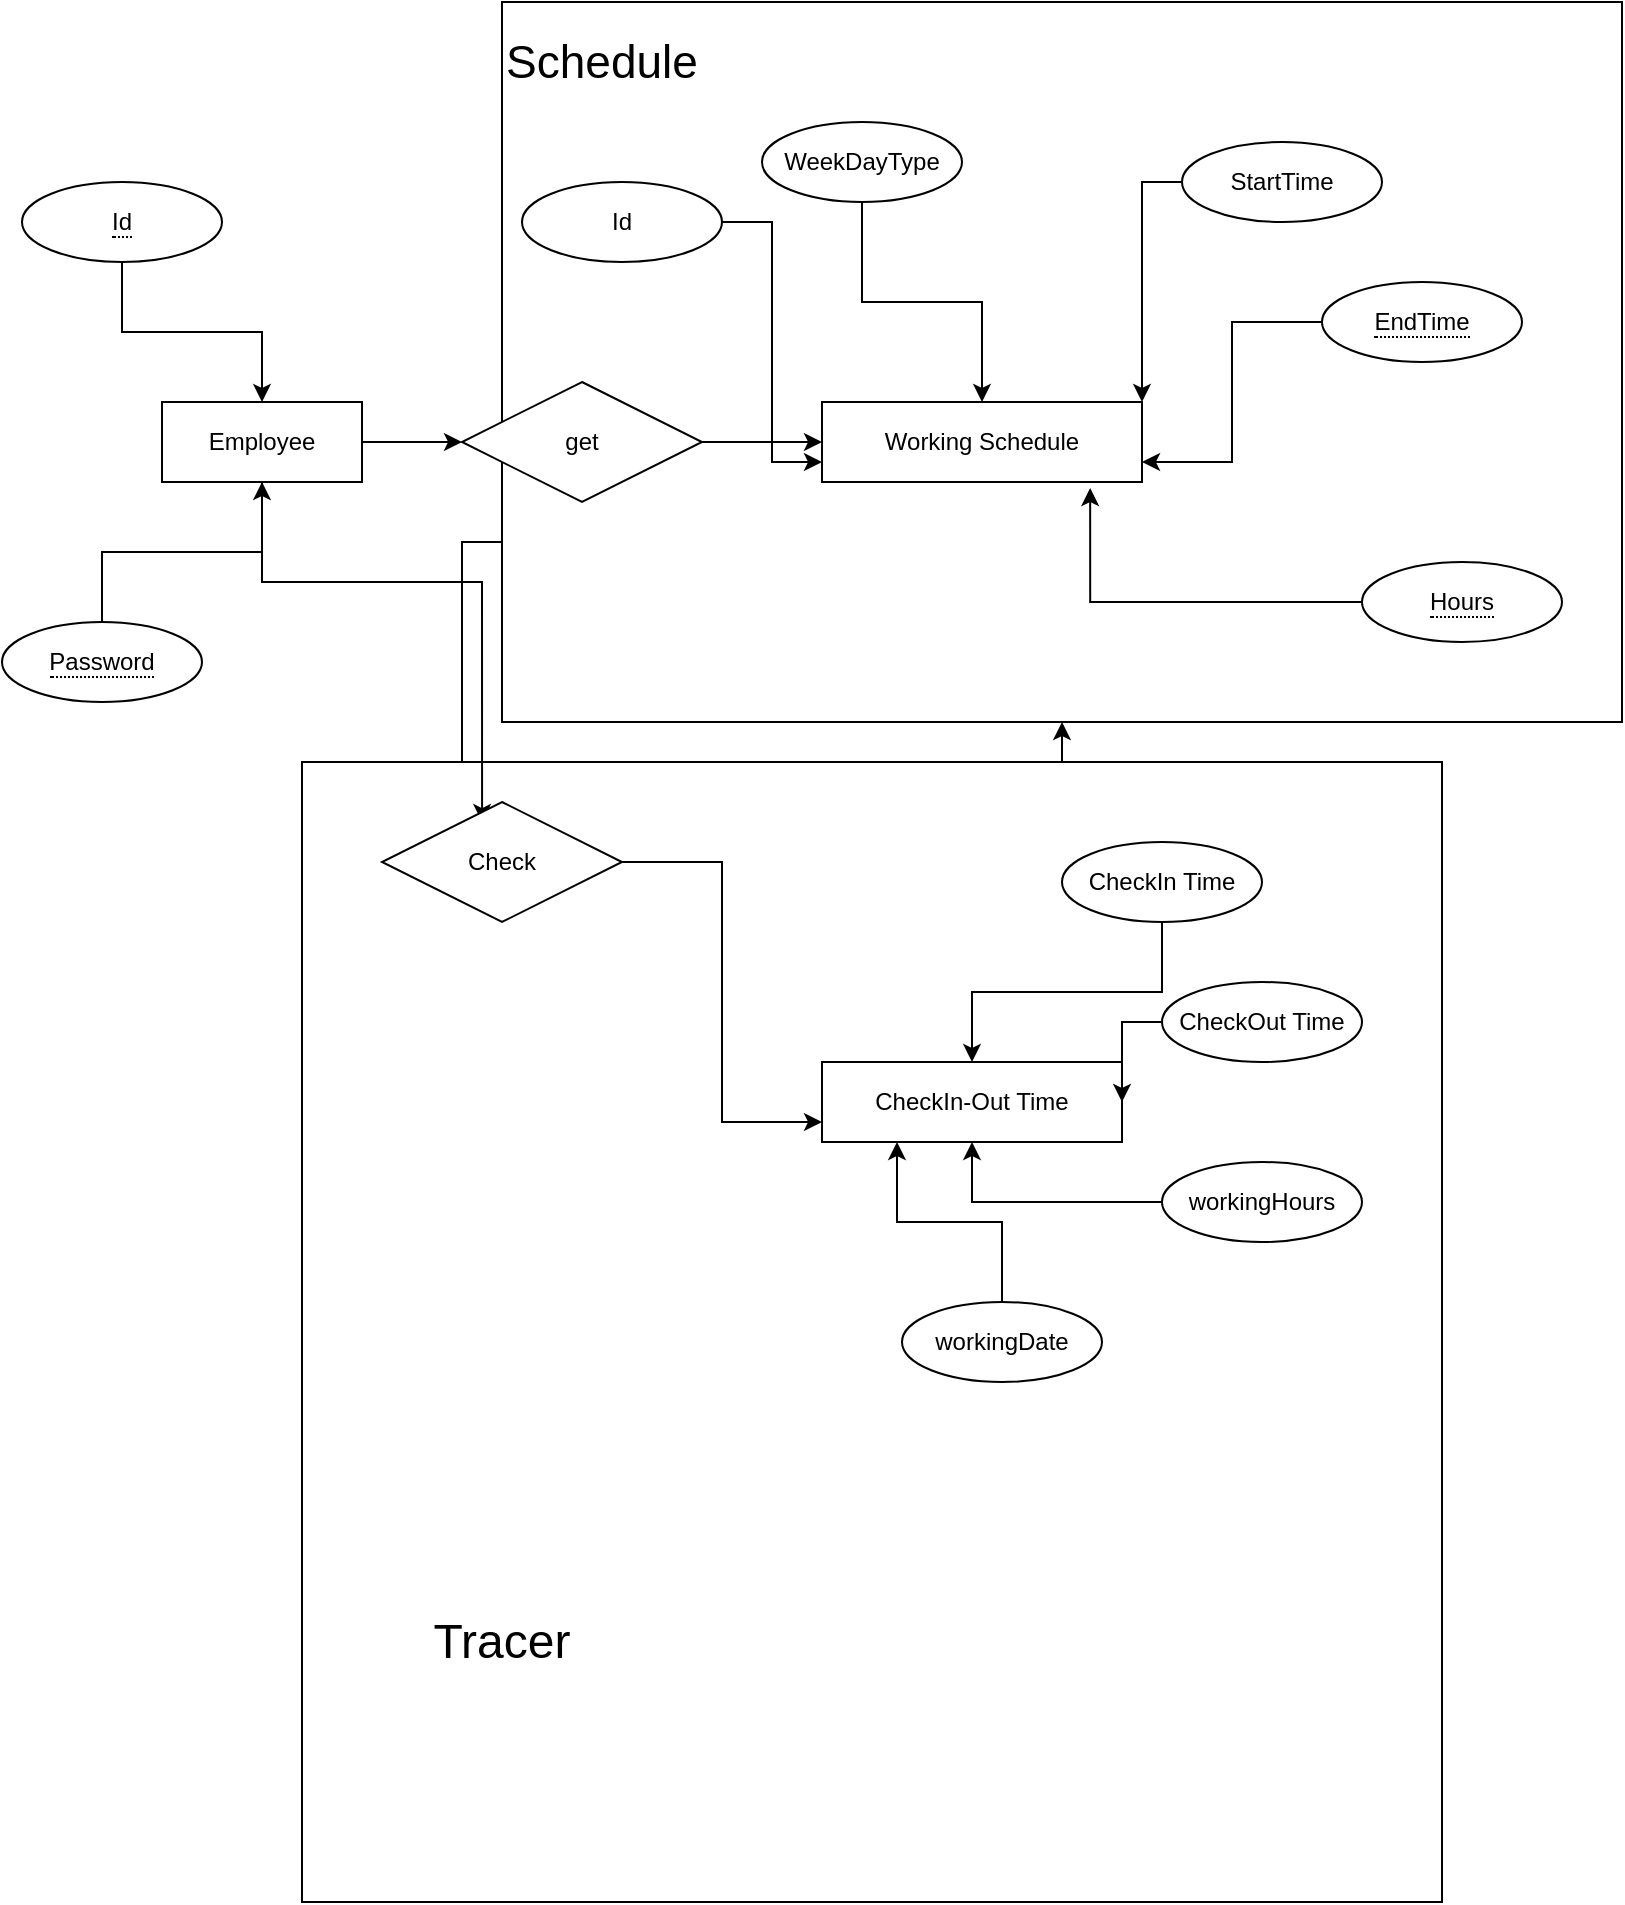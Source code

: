 ﻿<mxfile version="14.7.4" type="embed"><diagram id="WtoI8rleKbLQLg0CLOOO" name="Page-1"><mxGraphModel dx="880" dy="515" grid="1" gridSize="10" guides="1" tooltips="1" connect="1" arrows="1" fold="1" page="1" pageScale="1" pageWidth="850" pageHeight="1100" math="0" shadow="0"><root><mxCell id="0"/><mxCell id="1" parent="0"/><mxCell id="39" value="" style="rounded=0;whiteSpace=wrap;html=1;" parent="1" vertex="1"><mxGeometry x="280" y="150" width="560" height="360" as="geometry"/></mxCell><mxCell id="37" value="" style="whiteSpace=wrap;html=1;aspect=fixed;" parent="1" vertex="1"><mxGeometry x="180" y="530" width="570" height="570" as="geometry"/></mxCell><mxCell id="12" style="edgeStyle=orthogonalEdgeStyle;rounded=0;orthogonalLoop=1;jettySize=auto;html=1;" parent="1" source="4" target="11" edge="1"><mxGeometry relative="1" as="geometry"/></mxCell><mxCell id="31" style="edgeStyle=orthogonalEdgeStyle;rounded=0;orthogonalLoop=1;jettySize=auto;html=1;entryX=0.417;entryY=0.167;entryDx=0;entryDy=0;entryPerimeter=0;" parent="1" source="4" target="30" edge="1"><mxGeometry relative="1" as="geometry"><Array as="points"><mxPoint x="160" y="440"/><mxPoint x="270" y="440"/></Array></mxGeometry></mxCell><mxCell id="4" value="Employee" style="whiteSpace=wrap;html=1;align=center;" parent="1" vertex="1"><mxGeometry x="110" y="350" width="100" height="40" as="geometry"/></mxCell><mxCell id="5" value="Working Schedule" style="whiteSpace=wrap;html=1;align=center;" parent="1" vertex="1"><mxGeometry x="440" y="350" width="160" height="40" as="geometry"/></mxCell><mxCell id="6" value="CheckIn-Out Time" style="whiteSpace=wrap;html=1;align=center;" parent="1" vertex="1"><mxGeometry x="440" y="680" width="150" height="40" as="geometry"/></mxCell><mxCell id="9" style="edgeStyle=orthogonalEdgeStyle;rounded=0;orthogonalLoop=1;jettySize=auto;html=1;" parent="1" source="7" target="4" edge="1"><mxGeometry relative="1" as="geometry"/></mxCell><mxCell id="7" value="&lt;span style=&quot;border-bottom: 1px dotted&quot;&gt;Id&lt;/span&gt;" style="ellipse;whiteSpace=wrap;html=1;align=center;" parent="1" vertex="1"><mxGeometry x="40" y="240" width="100" height="40" as="geometry"/></mxCell><mxCell id="10" style="edgeStyle=orthogonalEdgeStyle;rounded=0;orthogonalLoop=1;jettySize=auto;html=1;" parent="1" source="8" target="4" edge="1"><mxGeometry relative="1" as="geometry"/></mxCell><mxCell id="8" value="&lt;span style=&quot;border-bottom: 1px dotted&quot;&gt;Password&lt;/span&gt;" style="ellipse;whiteSpace=wrap;html=1;align=center;" parent="1" vertex="1"><mxGeometry x="30" y="460" width="100" height="40" as="geometry"/></mxCell><mxCell id="13" style="edgeStyle=orthogonalEdgeStyle;rounded=0;orthogonalLoop=1;jettySize=auto;html=1;entryX=0;entryY=0.5;entryDx=0;entryDy=0;" parent="1" source="11" target="5" edge="1"><mxGeometry relative="1" as="geometry"/></mxCell><mxCell id="11" value="get" style="shape=rhombus;perimeter=rhombusPerimeter;whiteSpace=wrap;html=1;align=center;" parent="1" vertex="1"><mxGeometry x="260" y="340" width="120" height="60" as="geometry"/></mxCell><mxCell id="15" style="edgeStyle=orthogonalEdgeStyle;rounded=0;orthogonalLoop=1;jettySize=auto;html=1;" parent="1" source="14" target="5" edge="1"><mxGeometry relative="1" as="geometry"/></mxCell><mxCell id="14" value="WeekDayType" style="ellipse;whiteSpace=wrap;html=1;align=center;" parent="1" vertex="1"><mxGeometry x="410" y="210" width="100" height="40" as="geometry"/></mxCell><mxCell id="20" style="edgeStyle=orthogonalEdgeStyle;rounded=0;orthogonalLoop=1;jettySize=auto;html=1;entryX=1;entryY=0;entryDx=0;entryDy=0;" parent="1" source="16" target="5" edge="1"><mxGeometry relative="1" as="geometry"/></mxCell><mxCell id="16" value="StartTime" style="ellipse;whiteSpace=wrap;html=1;align=center;" parent="1" vertex="1"><mxGeometry x="620" y="220" width="100" height="40" as="geometry"/></mxCell><mxCell id="21" style="edgeStyle=orthogonalEdgeStyle;rounded=0;orthogonalLoop=1;jettySize=auto;html=1;entryX=1;entryY=0.75;entryDx=0;entryDy=0;" parent="1" source="17" target="5" edge="1"><mxGeometry relative="1" as="geometry"/></mxCell><mxCell id="17" value="&lt;span style=&quot;border-bottom: 1px dotted&quot;&gt;EndTime&lt;/span&gt;" style="ellipse;whiteSpace=wrap;html=1;align=center;" parent="1" vertex="1"><mxGeometry x="690" y="290" width="100" height="40" as="geometry"/></mxCell><mxCell id="22" style="edgeStyle=orthogonalEdgeStyle;rounded=0;orthogonalLoop=1;jettySize=auto;html=1;entryX=0.838;entryY=1.075;entryDx=0;entryDy=0;entryPerimeter=0;" parent="1" source="18" target="5" edge="1"><mxGeometry relative="1" as="geometry"/></mxCell><mxCell id="18" value="&lt;span style=&quot;border-bottom: 1px dotted&quot;&gt;Hours&lt;/span&gt;" style="ellipse;whiteSpace=wrap;html=1;align=center;" parent="1" vertex="1"><mxGeometry x="710" y="430" width="100" height="40" as="geometry"/></mxCell><mxCell id="33" style="edgeStyle=orthogonalEdgeStyle;rounded=0;orthogonalLoop=1;jettySize=auto;html=1;" parent="1" source="24" target="6" edge="1"><mxGeometry relative="1" as="geometry"/></mxCell><mxCell id="24" value="CheckIn Time" style="ellipse;whiteSpace=wrap;html=1;align=center;" parent="1" vertex="1"><mxGeometry x="560" y="570" width="100" height="40" as="geometry"/></mxCell><mxCell id="34" style="edgeStyle=orthogonalEdgeStyle;rounded=0;orthogonalLoop=1;jettySize=auto;html=1;entryX=1;entryY=0.5;entryDx=0;entryDy=0;" parent="1" source="26" target="6" edge="1"><mxGeometry relative="1" as="geometry"/></mxCell><mxCell id="26" value="CheckOut Time" style="ellipse;whiteSpace=wrap;html=1;align=center;" parent="1" vertex="1"><mxGeometry x="610" y="640" width="100" height="40" as="geometry"/></mxCell><mxCell id="35" style="edgeStyle=orthogonalEdgeStyle;rounded=0;orthogonalLoop=1;jettySize=auto;html=1;" parent="1" source="27" target="6" edge="1"><mxGeometry relative="1" as="geometry"/></mxCell><mxCell id="27" value="workingHours&lt;span style=&quot;color: rgba(0 , 0 , 0 , 0) ; font-family: monospace ; font-size: 0px&quot;&gt;%3CmxGraphModel%3E%3Croot%3E%3CmxCell%20id%3D%220%22%2F%3E%3CmxCell%20id%3D%221%22%20parent%3D%220%22%2F%3E%3CmxCell%20id%3D%222%22%20value%3D%22CheckIn%20Time%22%20style%3D%22ellipse%3BwhiteSpace%3Dwrap%3Bhtml%3D1%3Balign%3Dcenter%3B%22%20vertex%3D%221%22%20parent%3D%221%22%3E%3CmxGeometry%20x%3D%22560%22%20y%3D%22570%22%20width%3D%22100%22%20height%3D%2240%22%20as%3D%22geometry%22%2F%3E%3C%2FmxCell%3E%3C%2Froot%3E%3C%2FmxGraphModel%3E&lt;/span&gt;" style="ellipse;whiteSpace=wrap;html=1;align=center;" parent="1" vertex="1"><mxGeometry x="610" y="730" width="100" height="40" as="geometry"/></mxCell><mxCell id="36" style="edgeStyle=orthogonalEdgeStyle;rounded=0;orthogonalLoop=1;jettySize=auto;html=1;entryX=0.25;entryY=1;entryDx=0;entryDy=0;" parent="1" source="28" target="6" edge="1"><mxGeometry relative="1" as="geometry"/></mxCell><mxCell id="28" value="workingDate" style="ellipse;whiteSpace=wrap;html=1;align=center;" parent="1" vertex="1"><mxGeometry x="480" y="800" width="100" height="40" as="geometry"/></mxCell><mxCell id="32" style="edgeStyle=orthogonalEdgeStyle;rounded=0;orthogonalLoop=1;jettySize=auto;html=1;entryX=0;entryY=0.75;entryDx=0;entryDy=0;" parent="1" source="30" target="6" edge="1"><mxGeometry relative="1" as="geometry"/></mxCell><mxCell id="30" value="Check" style="shape=rhombus;perimeter=rhombusPerimeter;whiteSpace=wrap;html=1;align=center;" parent="1" vertex="1"><mxGeometry x="220" y="550" width="120" height="60" as="geometry"/></mxCell><mxCell id="38" value="&lt;font style=&quot;font-size: 24px&quot;&gt;Tracer&lt;/font&gt;" style="text;html=1;strokeColor=none;fillColor=none;align=center;verticalAlign=middle;whiteSpace=wrap;rounded=0;" parent="1" vertex="1"><mxGeometry x="260" y="960" width="40" height="20" as="geometry"/></mxCell><mxCell id="40" value="&lt;font style=&quot;font-size: 23px&quot;&gt;Schedule&lt;/font&gt;" style="text;html=1;strokeColor=none;fillColor=none;align=center;verticalAlign=middle;whiteSpace=wrap;rounded=0;" parent="1" vertex="1"><mxGeometry x="310" y="170" width="40" height="20" as="geometry"/></mxCell><mxCell id="42" style="edgeStyle=orthogonalEdgeStyle;rounded=0;orthogonalLoop=1;jettySize=auto;html=1;entryX=0;entryY=0.75;entryDx=0;entryDy=0;" parent="1" source="41" target="5" edge="1"><mxGeometry relative="1" as="geometry"/></mxCell><mxCell id="41" value="Id" style="ellipse;whiteSpace=wrap;html=1;align=center;" parent="1" vertex="1"><mxGeometry x="290" y="240" width="100" height="40" as="geometry"/></mxCell><mxCell id="43" style="edgeStyle=orthogonalEdgeStyle;rounded=0;orthogonalLoop=1;jettySize=auto;html=1;exitX=0;exitY=0.75;exitDx=0;exitDy=0;" edge="1" parent="1" source="39" target="39"><mxGeometry relative="1" as="geometry"/></mxCell></root></mxGraphModel></diagram></mxfile>